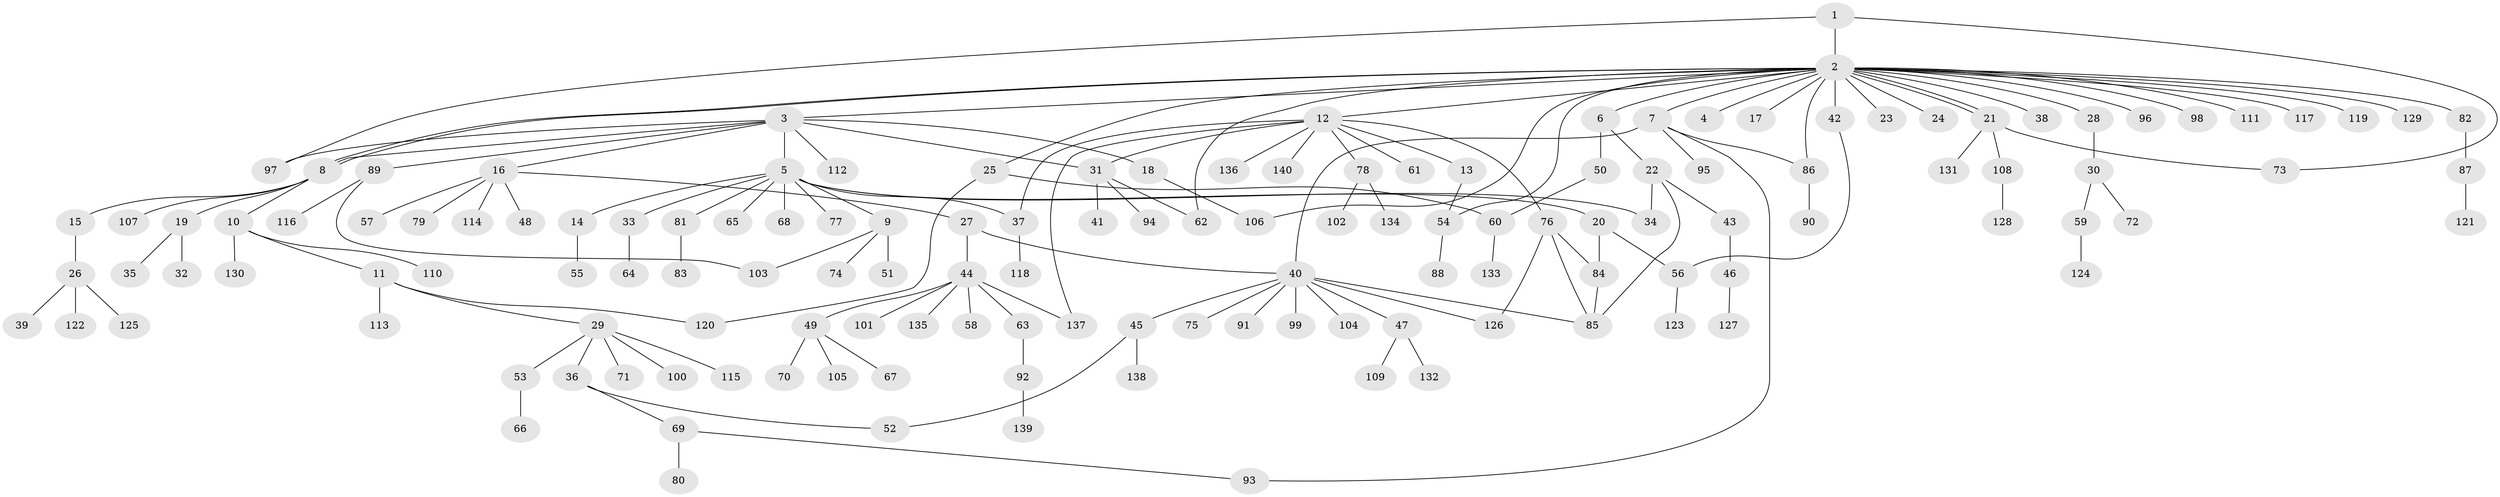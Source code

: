 // Generated by graph-tools (version 1.1) at 2025/35/03/09/25 02:35:17]
// undirected, 140 vertices, 164 edges
graph export_dot {
graph [start="1"]
  node [color=gray90,style=filled];
  1;
  2;
  3;
  4;
  5;
  6;
  7;
  8;
  9;
  10;
  11;
  12;
  13;
  14;
  15;
  16;
  17;
  18;
  19;
  20;
  21;
  22;
  23;
  24;
  25;
  26;
  27;
  28;
  29;
  30;
  31;
  32;
  33;
  34;
  35;
  36;
  37;
  38;
  39;
  40;
  41;
  42;
  43;
  44;
  45;
  46;
  47;
  48;
  49;
  50;
  51;
  52;
  53;
  54;
  55;
  56;
  57;
  58;
  59;
  60;
  61;
  62;
  63;
  64;
  65;
  66;
  67;
  68;
  69;
  70;
  71;
  72;
  73;
  74;
  75;
  76;
  77;
  78;
  79;
  80;
  81;
  82;
  83;
  84;
  85;
  86;
  87;
  88;
  89;
  90;
  91;
  92;
  93;
  94;
  95;
  96;
  97;
  98;
  99;
  100;
  101;
  102;
  103;
  104;
  105;
  106;
  107;
  108;
  109;
  110;
  111;
  112;
  113;
  114;
  115;
  116;
  117;
  118;
  119;
  120;
  121;
  122;
  123;
  124;
  125;
  126;
  127;
  128;
  129;
  130;
  131;
  132;
  133;
  134;
  135;
  136;
  137;
  138;
  139;
  140;
  1 -- 2;
  1 -- 73;
  1 -- 97;
  2 -- 3;
  2 -- 4;
  2 -- 6;
  2 -- 7;
  2 -- 8;
  2 -- 8;
  2 -- 12;
  2 -- 17;
  2 -- 21;
  2 -- 21;
  2 -- 23;
  2 -- 24;
  2 -- 25;
  2 -- 28;
  2 -- 38;
  2 -- 42;
  2 -- 54;
  2 -- 62;
  2 -- 82;
  2 -- 86;
  2 -- 96;
  2 -- 98;
  2 -- 106;
  2 -- 111;
  2 -- 117;
  2 -- 119;
  2 -- 129;
  3 -- 5;
  3 -- 8;
  3 -- 16;
  3 -- 18;
  3 -- 31;
  3 -- 89;
  3 -- 97;
  3 -- 112;
  5 -- 9;
  5 -- 14;
  5 -- 20;
  5 -- 33;
  5 -- 34;
  5 -- 37;
  5 -- 65;
  5 -- 68;
  5 -- 77;
  5 -- 81;
  6 -- 22;
  6 -- 50;
  7 -- 40;
  7 -- 86;
  7 -- 93;
  7 -- 95;
  8 -- 10;
  8 -- 15;
  8 -- 19;
  8 -- 107;
  9 -- 51;
  9 -- 74;
  9 -- 103;
  10 -- 11;
  10 -- 110;
  10 -- 130;
  11 -- 29;
  11 -- 113;
  11 -- 120;
  12 -- 13;
  12 -- 31;
  12 -- 37;
  12 -- 61;
  12 -- 76;
  12 -- 78;
  12 -- 136;
  12 -- 137;
  12 -- 140;
  13 -- 54;
  14 -- 55;
  15 -- 26;
  16 -- 27;
  16 -- 48;
  16 -- 57;
  16 -- 79;
  16 -- 114;
  18 -- 106;
  19 -- 32;
  19 -- 35;
  20 -- 56;
  20 -- 84;
  21 -- 73;
  21 -- 108;
  21 -- 131;
  22 -- 34;
  22 -- 43;
  22 -- 85;
  25 -- 60;
  25 -- 120;
  26 -- 39;
  26 -- 122;
  26 -- 125;
  27 -- 40;
  27 -- 44;
  28 -- 30;
  29 -- 36;
  29 -- 53;
  29 -- 71;
  29 -- 100;
  29 -- 115;
  30 -- 59;
  30 -- 72;
  31 -- 41;
  31 -- 62;
  31 -- 94;
  33 -- 64;
  36 -- 52;
  36 -- 69;
  37 -- 118;
  40 -- 45;
  40 -- 47;
  40 -- 75;
  40 -- 85;
  40 -- 91;
  40 -- 99;
  40 -- 104;
  40 -- 126;
  42 -- 56;
  43 -- 46;
  44 -- 49;
  44 -- 58;
  44 -- 63;
  44 -- 101;
  44 -- 135;
  44 -- 137;
  45 -- 52;
  45 -- 138;
  46 -- 127;
  47 -- 109;
  47 -- 132;
  49 -- 67;
  49 -- 70;
  49 -- 105;
  50 -- 60;
  53 -- 66;
  54 -- 88;
  56 -- 123;
  59 -- 124;
  60 -- 133;
  63 -- 92;
  69 -- 80;
  69 -- 93;
  76 -- 84;
  76 -- 85;
  76 -- 126;
  78 -- 102;
  78 -- 134;
  81 -- 83;
  82 -- 87;
  84 -- 85;
  86 -- 90;
  87 -- 121;
  89 -- 103;
  89 -- 116;
  92 -- 139;
  108 -- 128;
}
